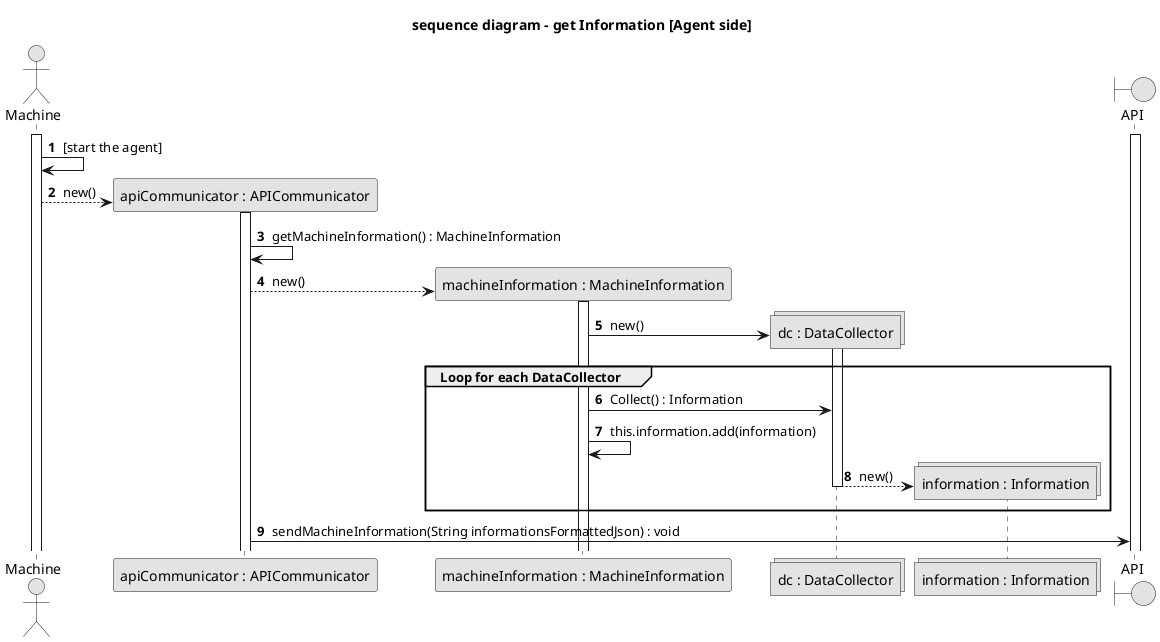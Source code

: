 
@startuml
skinparam Monochrome true
title sequence diagram - get Information [Agent side]
autonumber "<b>0</b> " 
actor Machine
activate Machine
participant "apiCommunicator : APICommunicator" as api
participant "machineInformation : MachineInformation" as MachineInfo
Collections "dc : DataCollector" as DataCollector
Collections "information : Information" as Information
boundary API
activate API

Machine -> Machine : [start the agent]
Machine --> api  ** : new()
activate api
api -> api : getMachineInformation() : MachineInformation

api --> MachineInfo ** : new()
activate MachineInfo 

MachineInfo -> DataCollector ** : new()
activate DataCollector

group Loop for each DataCollector
    MachineInfo -> DataCollector : Collect() : Information
    MachineInfo -> MachineInfo : this.information.add(information)
    DataCollector --> Information ** : new()
    deactivate DataCollector
end

api -> API : sendMachineInformation(String informationsFormattedJson) : void
@enduml
